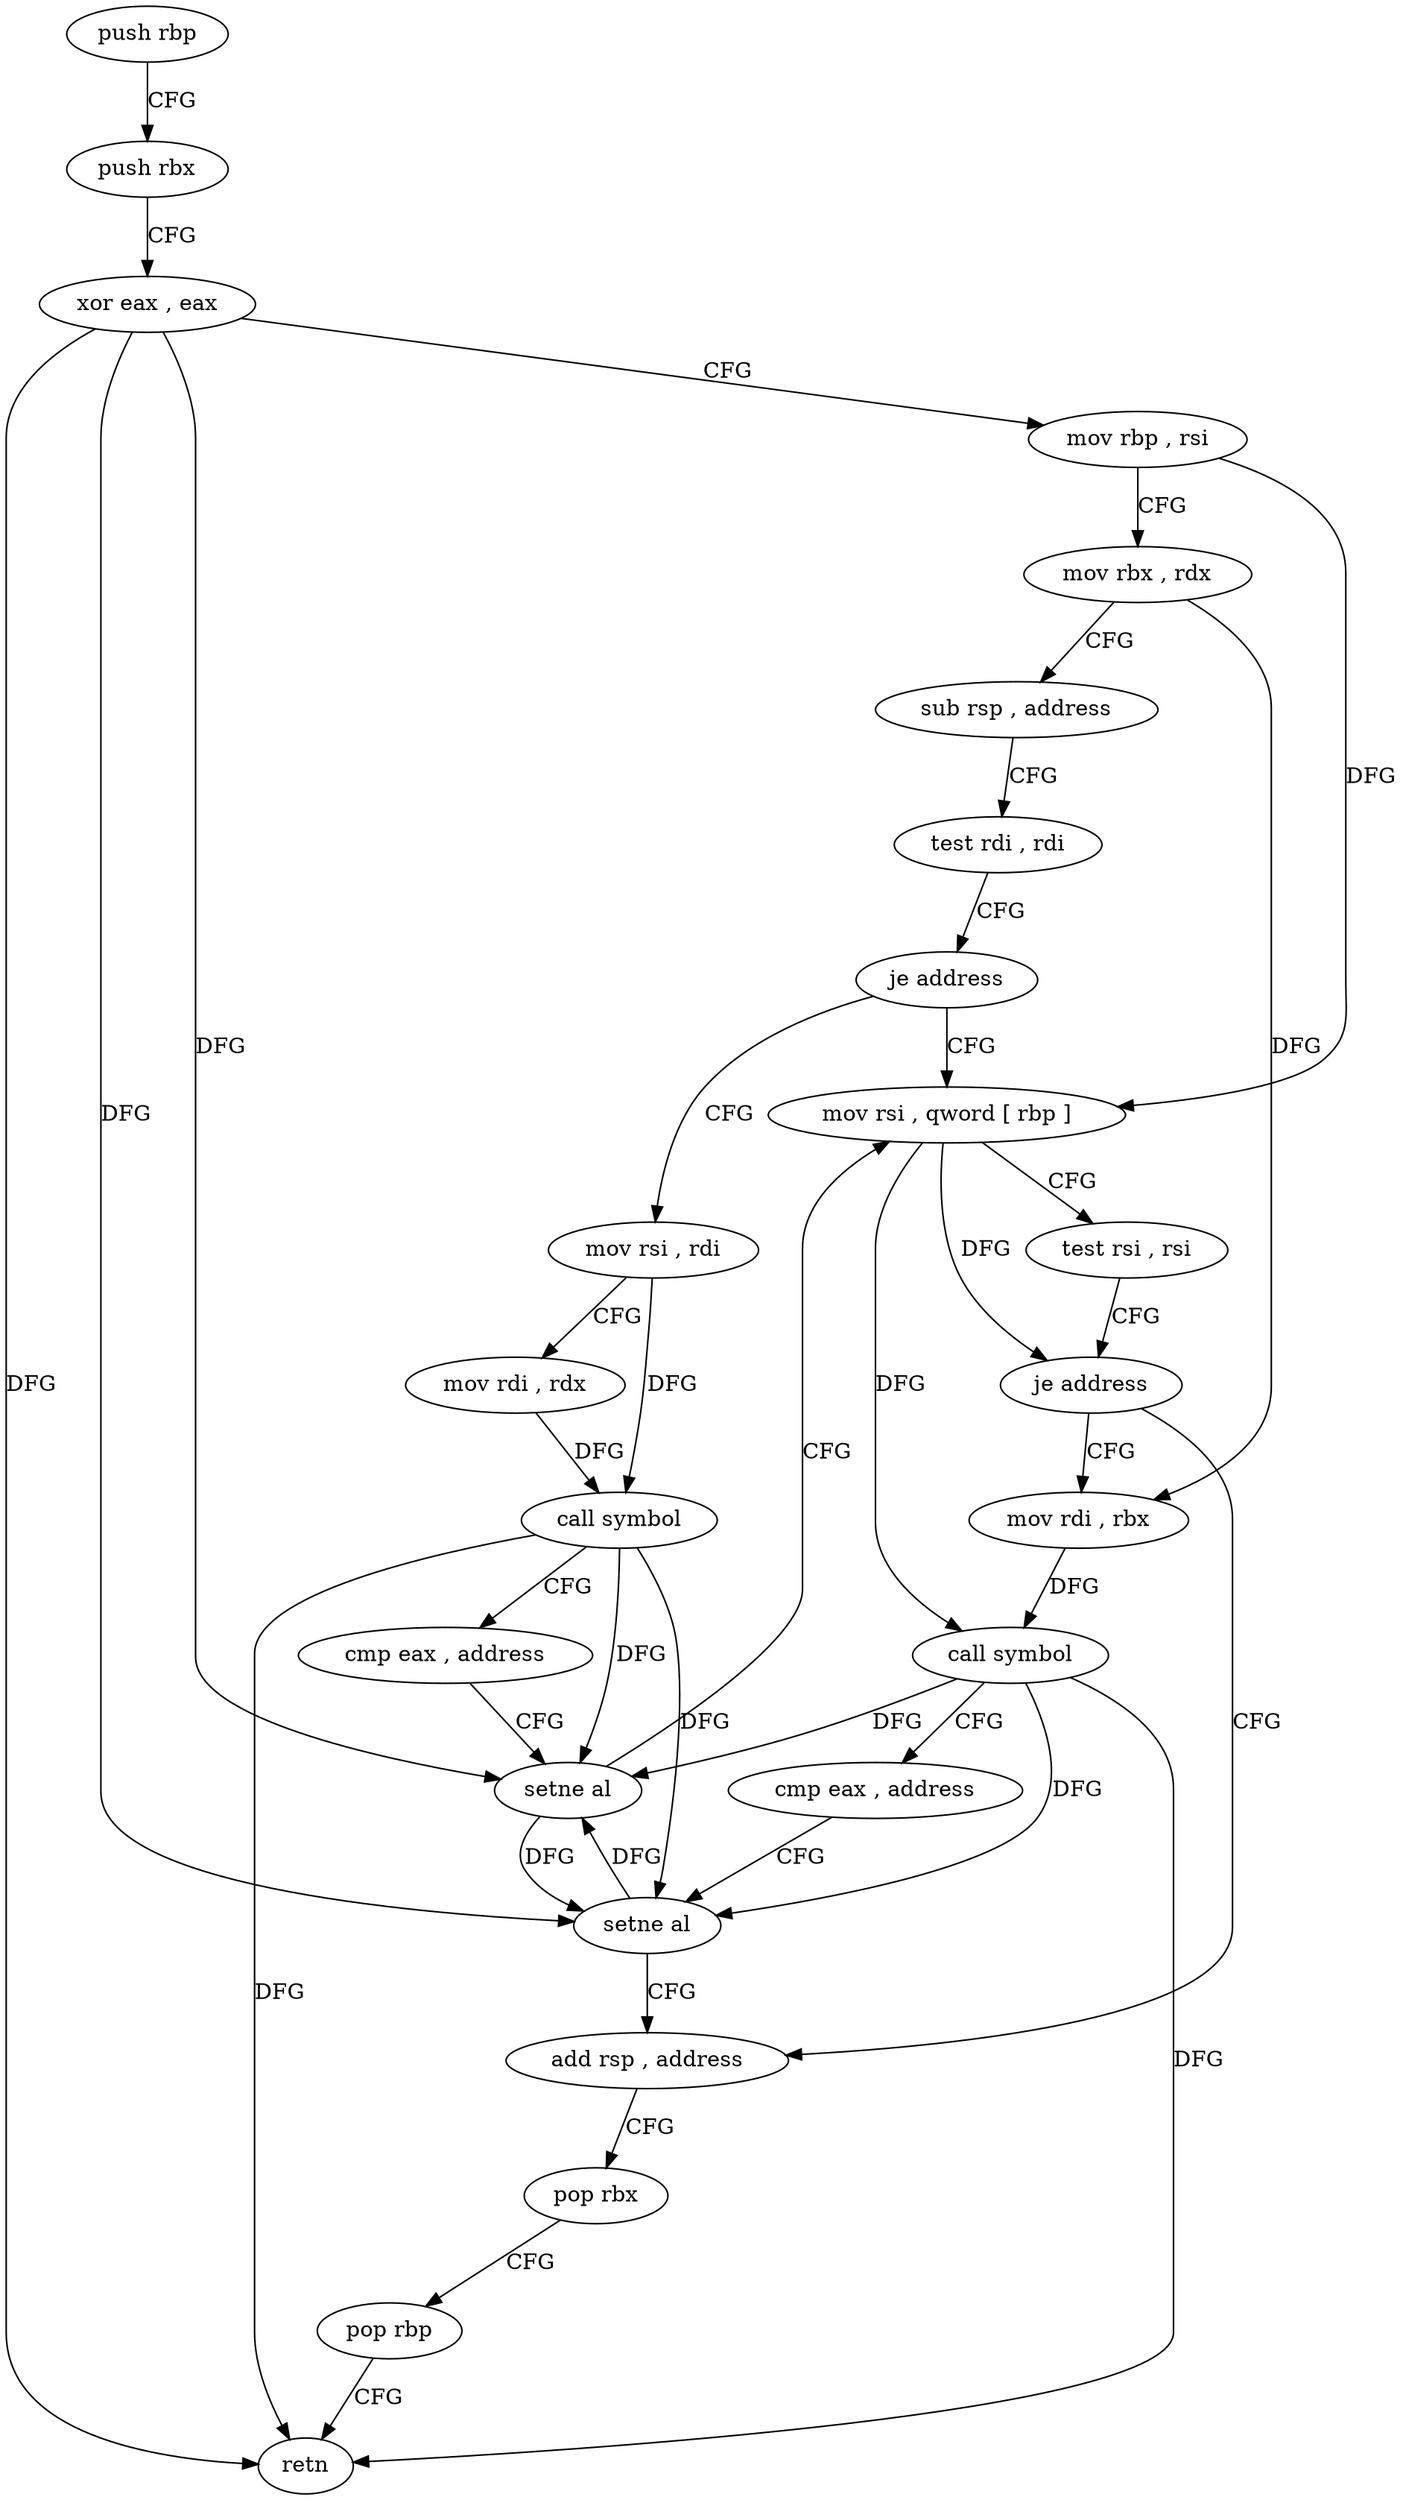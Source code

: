 digraph "func" {
"108976" [label = "push rbp" ]
"108977" [label = "push rbx" ]
"108978" [label = "xor eax , eax" ]
"108980" [label = "mov rbp , rsi" ]
"108983" [label = "mov rbx , rdx" ]
"108986" [label = "sub rsp , address" ]
"108990" [label = "test rdi , rdi" ]
"108993" [label = "je address" ]
"109012" [label = "mov rsi , qword [ rbp ]" ]
"108995" [label = "mov rsi , rdi" ]
"109016" [label = "test rsi , rsi" ]
"109019" [label = "je address" ]
"109035" [label = "add rsp , address" ]
"109021" [label = "mov rdi , rbx" ]
"108998" [label = "mov rdi , rdx" ]
"109001" [label = "call symbol" ]
"109006" [label = "cmp eax , address" ]
"109009" [label = "setne al" ]
"109039" [label = "pop rbx" ]
"109040" [label = "pop rbp" ]
"109041" [label = "retn" ]
"109024" [label = "call symbol" ]
"109029" [label = "cmp eax , address" ]
"109032" [label = "setne al" ]
"108976" -> "108977" [ label = "CFG" ]
"108977" -> "108978" [ label = "CFG" ]
"108978" -> "108980" [ label = "CFG" ]
"108978" -> "109009" [ label = "DFG" ]
"108978" -> "109041" [ label = "DFG" ]
"108978" -> "109032" [ label = "DFG" ]
"108980" -> "108983" [ label = "CFG" ]
"108980" -> "109012" [ label = "DFG" ]
"108983" -> "108986" [ label = "CFG" ]
"108983" -> "109021" [ label = "DFG" ]
"108986" -> "108990" [ label = "CFG" ]
"108990" -> "108993" [ label = "CFG" ]
"108993" -> "109012" [ label = "CFG" ]
"108993" -> "108995" [ label = "CFG" ]
"109012" -> "109016" [ label = "CFG" ]
"109012" -> "109019" [ label = "DFG" ]
"109012" -> "109024" [ label = "DFG" ]
"108995" -> "108998" [ label = "CFG" ]
"108995" -> "109001" [ label = "DFG" ]
"109016" -> "109019" [ label = "CFG" ]
"109019" -> "109035" [ label = "CFG" ]
"109019" -> "109021" [ label = "CFG" ]
"109035" -> "109039" [ label = "CFG" ]
"109021" -> "109024" [ label = "DFG" ]
"108998" -> "109001" [ label = "DFG" ]
"109001" -> "109006" [ label = "CFG" ]
"109001" -> "109009" [ label = "DFG" ]
"109001" -> "109041" [ label = "DFG" ]
"109001" -> "109032" [ label = "DFG" ]
"109006" -> "109009" [ label = "CFG" ]
"109009" -> "109012" [ label = "CFG" ]
"109009" -> "109032" [ label = "DFG" ]
"109039" -> "109040" [ label = "CFG" ]
"109040" -> "109041" [ label = "CFG" ]
"109024" -> "109029" [ label = "CFG" ]
"109024" -> "109009" [ label = "DFG" ]
"109024" -> "109041" [ label = "DFG" ]
"109024" -> "109032" [ label = "DFG" ]
"109029" -> "109032" [ label = "CFG" ]
"109032" -> "109035" [ label = "CFG" ]
"109032" -> "109009" [ label = "DFG" ]
}

